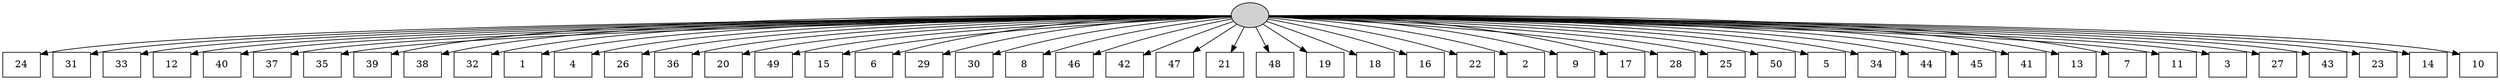 digraph G {
0[style=filled, fillcolor=grey82, label=""];
1[shape=box,style=filled, fillcolor=white,label="24\n"];
2[shape=box,style=filled, fillcolor=white,label="31\n"];
3[shape=box,style=filled, fillcolor=white,label="33\n"];
4[shape=box,style=filled, fillcolor=white,label="12\n"];
5[shape=box,style=filled, fillcolor=white,label="40\n"];
6[shape=box,style=filled, fillcolor=white,label="37\n"];
7[shape=box,style=filled, fillcolor=white,label="35\n"];
8[shape=box,style=filled, fillcolor=white,label="39\n"];
9[shape=box,style=filled, fillcolor=white,label="38\n"];
10[shape=box,style=filled, fillcolor=white,label="32\n"];
11[shape=box,style=filled, fillcolor=white,label="1\n"];
12[shape=box,style=filled, fillcolor=white,label="4\n"];
13[shape=box,style=filled, fillcolor=white,label="26\n"];
14[shape=box,style=filled, fillcolor=white,label="36\n"];
15[shape=box,style=filled, fillcolor=white,label="20\n"];
16[shape=box,style=filled, fillcolor=white,label="49\n"];
17[shape=box,style=filled, fillcolor=white,label="15\n"];
18[shape=box,style=filled, fillcolor=white,label="6\n"];
19[shape=box,style=filled, fillcolor=white,label="29\n"];
20[shape=box,style=filled, fillcolor=white,label="30\n"];
21[shape=box,style=filled, fillcolor=white,label="8\n"];
22[shape=box,style=filled, fillcolor=white,label="46\n"];
23[shape=box,style=filled, fillcolor=white,label="42\n"];
24[shape=box,style=filled, fillcolor=white,label="47\n"];
25[shape=box,style=filled, fillcolor=white,label="21\n"];
26[shape=box,style=filled, fillcolor=white,label="48\n"];
27[shape=box,style=filled, fillcolor=white,label="19\n"];
28[shape=box,style=filled, fillcolor=white,label="18\n"];
29[shape=box,style=filled, fillcolor=white,label="16\n"];
30[shape=box,style=filled, fillcolor=white,label="22\n"];
31[shape=box,style=filled, fillcolor=white,label="2\n"];
32[shape=box,style=filled, fillcolor=white,label="9\n"];
33[shape=box,style=filled, fillcolor=white,label="17\n"];
34[shape=box,style=filled, fillcolor=white,label="28\n"];
35[shape=box,style=filled, fillcolor=white,label="25\n"];
36[shape=box,style=filled, fillcolor=white,label="50\n"];
37[shape=box,style=filled, fillcolor=white,label="5\n"];
38[shape=box,style=filled, fillcolor=white,label="34\n"];
39[shape=box,style=filled, fillcolor=white,label="44\n"];
40[shape=box,style=filled, fillcolor=white,label="45\n"];
41[shape=box,style=filled, fillcolor=white,label="41\n"];
42[shape=box,style=filled, fillcolor=white,label="13\n"];
43[shape=box,style=filled, fillcolor=white,label="7\n"];
44[shape=box,style=filled, fillcolor=white,label="11\n"];
45[shape=box,style=filled, fillcolor=white,label="3\n"];
46[shape=box,style=filled, fillcolor=white,label="27\n"];
47[shape=box,style=filled, fillcolor=white,label="43\n"];
48[shape=box,style=filled, fillcolor=white,label="23\n"];
49[shape=box,style=filled, fillcolor=white,label="14\n"];
50[shape=box,style=filled, fillcolor=white,label="10\n"];
0->1 ;
0->2 ;
0->3 ;
0->4 ;
0->5 ;
0->6 ;
0->7 ;
0->8 ;
0->9 ;
0->10 ;
0->11 ;
0->12 ;
0->13 ;
0->14 ;
0->15 ;
0->16 ;
0->17 ;
0->18 ;
0->19 ;
0->20 ;
0->21 ;
0->22 ;
0->23 ;
0->24 ;
0->25 ;
0->26 ;
0->27 ;
0->28 ;
0->29 ;
0->30 ;
0->31 ;
0->32 ;
0->33 ;
0->34 ;
0->35 ;
0->36 ;
0->37 ;
0->38 ;
0->39 ;
0->40 ;
0->41 ;
0->42 ;
0->43 ;
0->44 ;
0->45 ;
0->46 ;
0->47 ;
0->48 ;
0->49 ;
0->50 ;
}
